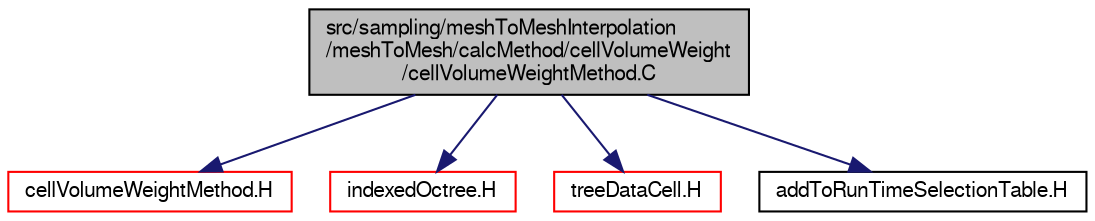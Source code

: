 digraph "src/sampling/meshToMeshInterpolation/meshToMesh/calcMethod/cellVolumeWeight/cellVolumeWeightMethod.C"
{
  bgcolor="transparent";
  edge [fontname="FreeSans",fontsize="10",labelfontname="FreeSans",labelfontsize="10"];
  node [fontname="FreeSans",fontsize="10",shape=record];
  Node0 [label="src/sampling/meshToMeshInterpolation\l/meshToMesh/calcMethod/cellVolumeWeight\l/cellVolumeWeightMethod.C",height=0.2,width=0.4,color="black", fillcolor="grey75", style="filled", fontcolor="black"];
  Node0 -> Node1 [color="midnightblue",fontsize="10",style="solid",fontname="FreeSans"];
  Node1 [label="cellVolumeWeightMethod.H",height=0.2,width=0.4,color="red",URL="$a14525.html"];
  Node0 -> Node223 [color="midnightblue",fontsize="10",style="solid",fontname="FreeSans"];
  Node223 [label="indexedOctree.H",height=0.2,width=0.4,color="red",URL="$a08387.html"];
  Node0 -> Node231 [color="midnightblue",fontsize="10",style="solid",fontname="FreeSans"];
  Node231 [label="treeDataCell.H",height=0.2,width=0.4,color="red",URL="$a08399.html"];
  Node0 -> Node233 [color="midnightblue",fontsize="10",style="solid",fontname="FreeSans"];
  Node233 [label="addToRunTimeSelectionTable.H",height=0.2,width=0.4,color="black",URL="$a09263.html",tooltip="Macros for easy insertion into run-time selection tables. "];
}
